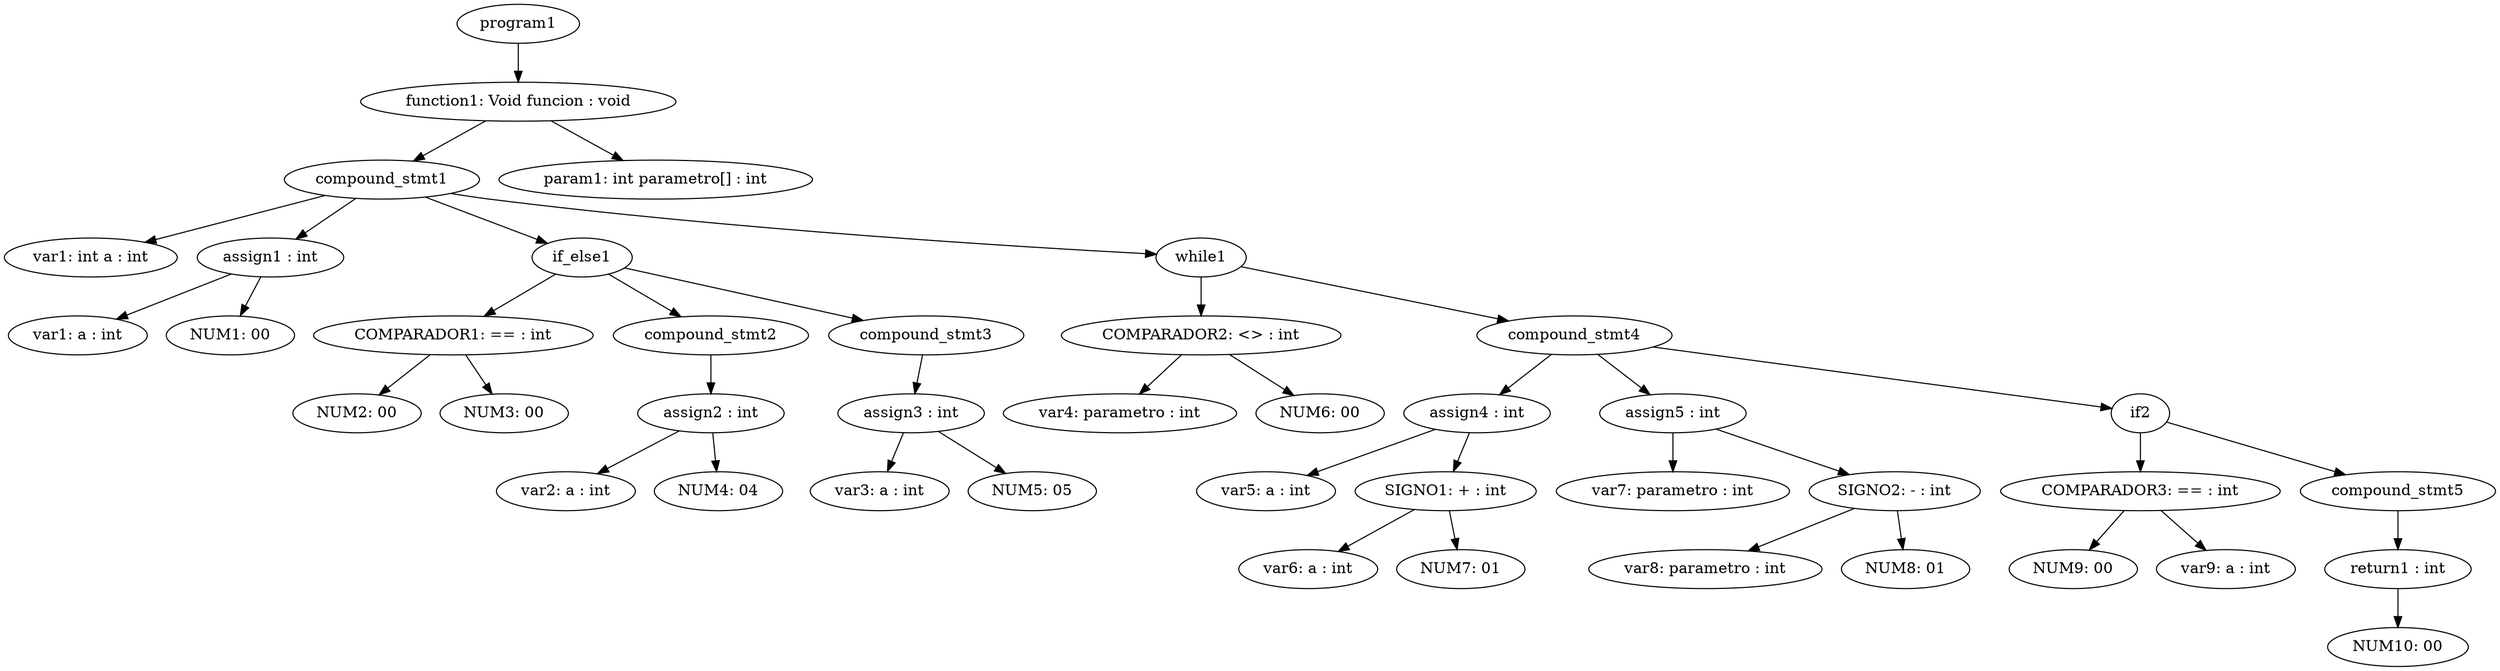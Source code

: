 digraph G {
	"program1" -> "function1: Void funcion : void"
	"function1: Void funcion : void" -> "compound_stmt1"
	"compound_stmt1" -> "var1: int a : int"
	"compound_stmt1" -> "assign1 : int"
	"assign1 : int" -> "var1: a : int"
	"assign1 : int" -> "NUM1: 00"
	"compound_stmt1" -> "if_else1"
	"if_else1" -> "COMPARADOR1: == : int"
	"COMPARADOR1: == : int" -> "NUM2: 00"
	"COMPARADOR1: == : int" -> "NUM3: 00"
	"if_else1" -> "compound_stmt2"
	"compound_stmt2" -> "assign2 : int"
	"assign2 : int" -> "var2: a : int"
	"assign2 : int" -> "NUM4: 04"
	"if_else1" -> "compound_stmt3"
	"compound_stmt3" -> "assign3 : int"
	"assign3 : int" -> "var3: a : int"
	"assign3 : int" -> "NUM5: 05"
	"compound_stmt1" -> "while1"
	"while1" -> "COMPARADOR2: <> : int"
	"COMPARADOR2: <> : int" -> "var4: parametro : int"
	"COMPARADOR2: <> : int" -> "NUM6: 00"
	"while1" -> "compound_stmt4"
	"compound_stmt4" -> "assign4 : int"
	"assign4 : int" -> "var5: a : int"
	"assign4 : int" -> "SIGNO1: + : int"
	"SIGNO1: + : int" -> "var6: a : int"
	"SIGNO1: + : int" -> "NUM7: 01"
	"compound_stmt4" -> "assign5 : int"
	"assign5 : int" -> "var7: parametro : int"
	"assign5 : int" -> "SIGNO2: - : int"
	"SIGNO2: - : int" -> "var8: parametro : int"
	"SIGNO2: - : int" -> "NUM8: 01"
	"compound_stmt4" -> "if2"
	"if2" -> "COMPARADOR3: == : int"
	"COMPARADOR3: == : int" -> "NUM9: 00"
	"COMPARADOR3: == : int" -> "var9: a : int"
	"if2" -> "compound_stmt5"
	"compound_stmt5" -> "return1 : int"
	"return1 : int" -> "NUM10: 00"
	"function1: Void funcion : void" -> "param1: int parametro[] : int"
}